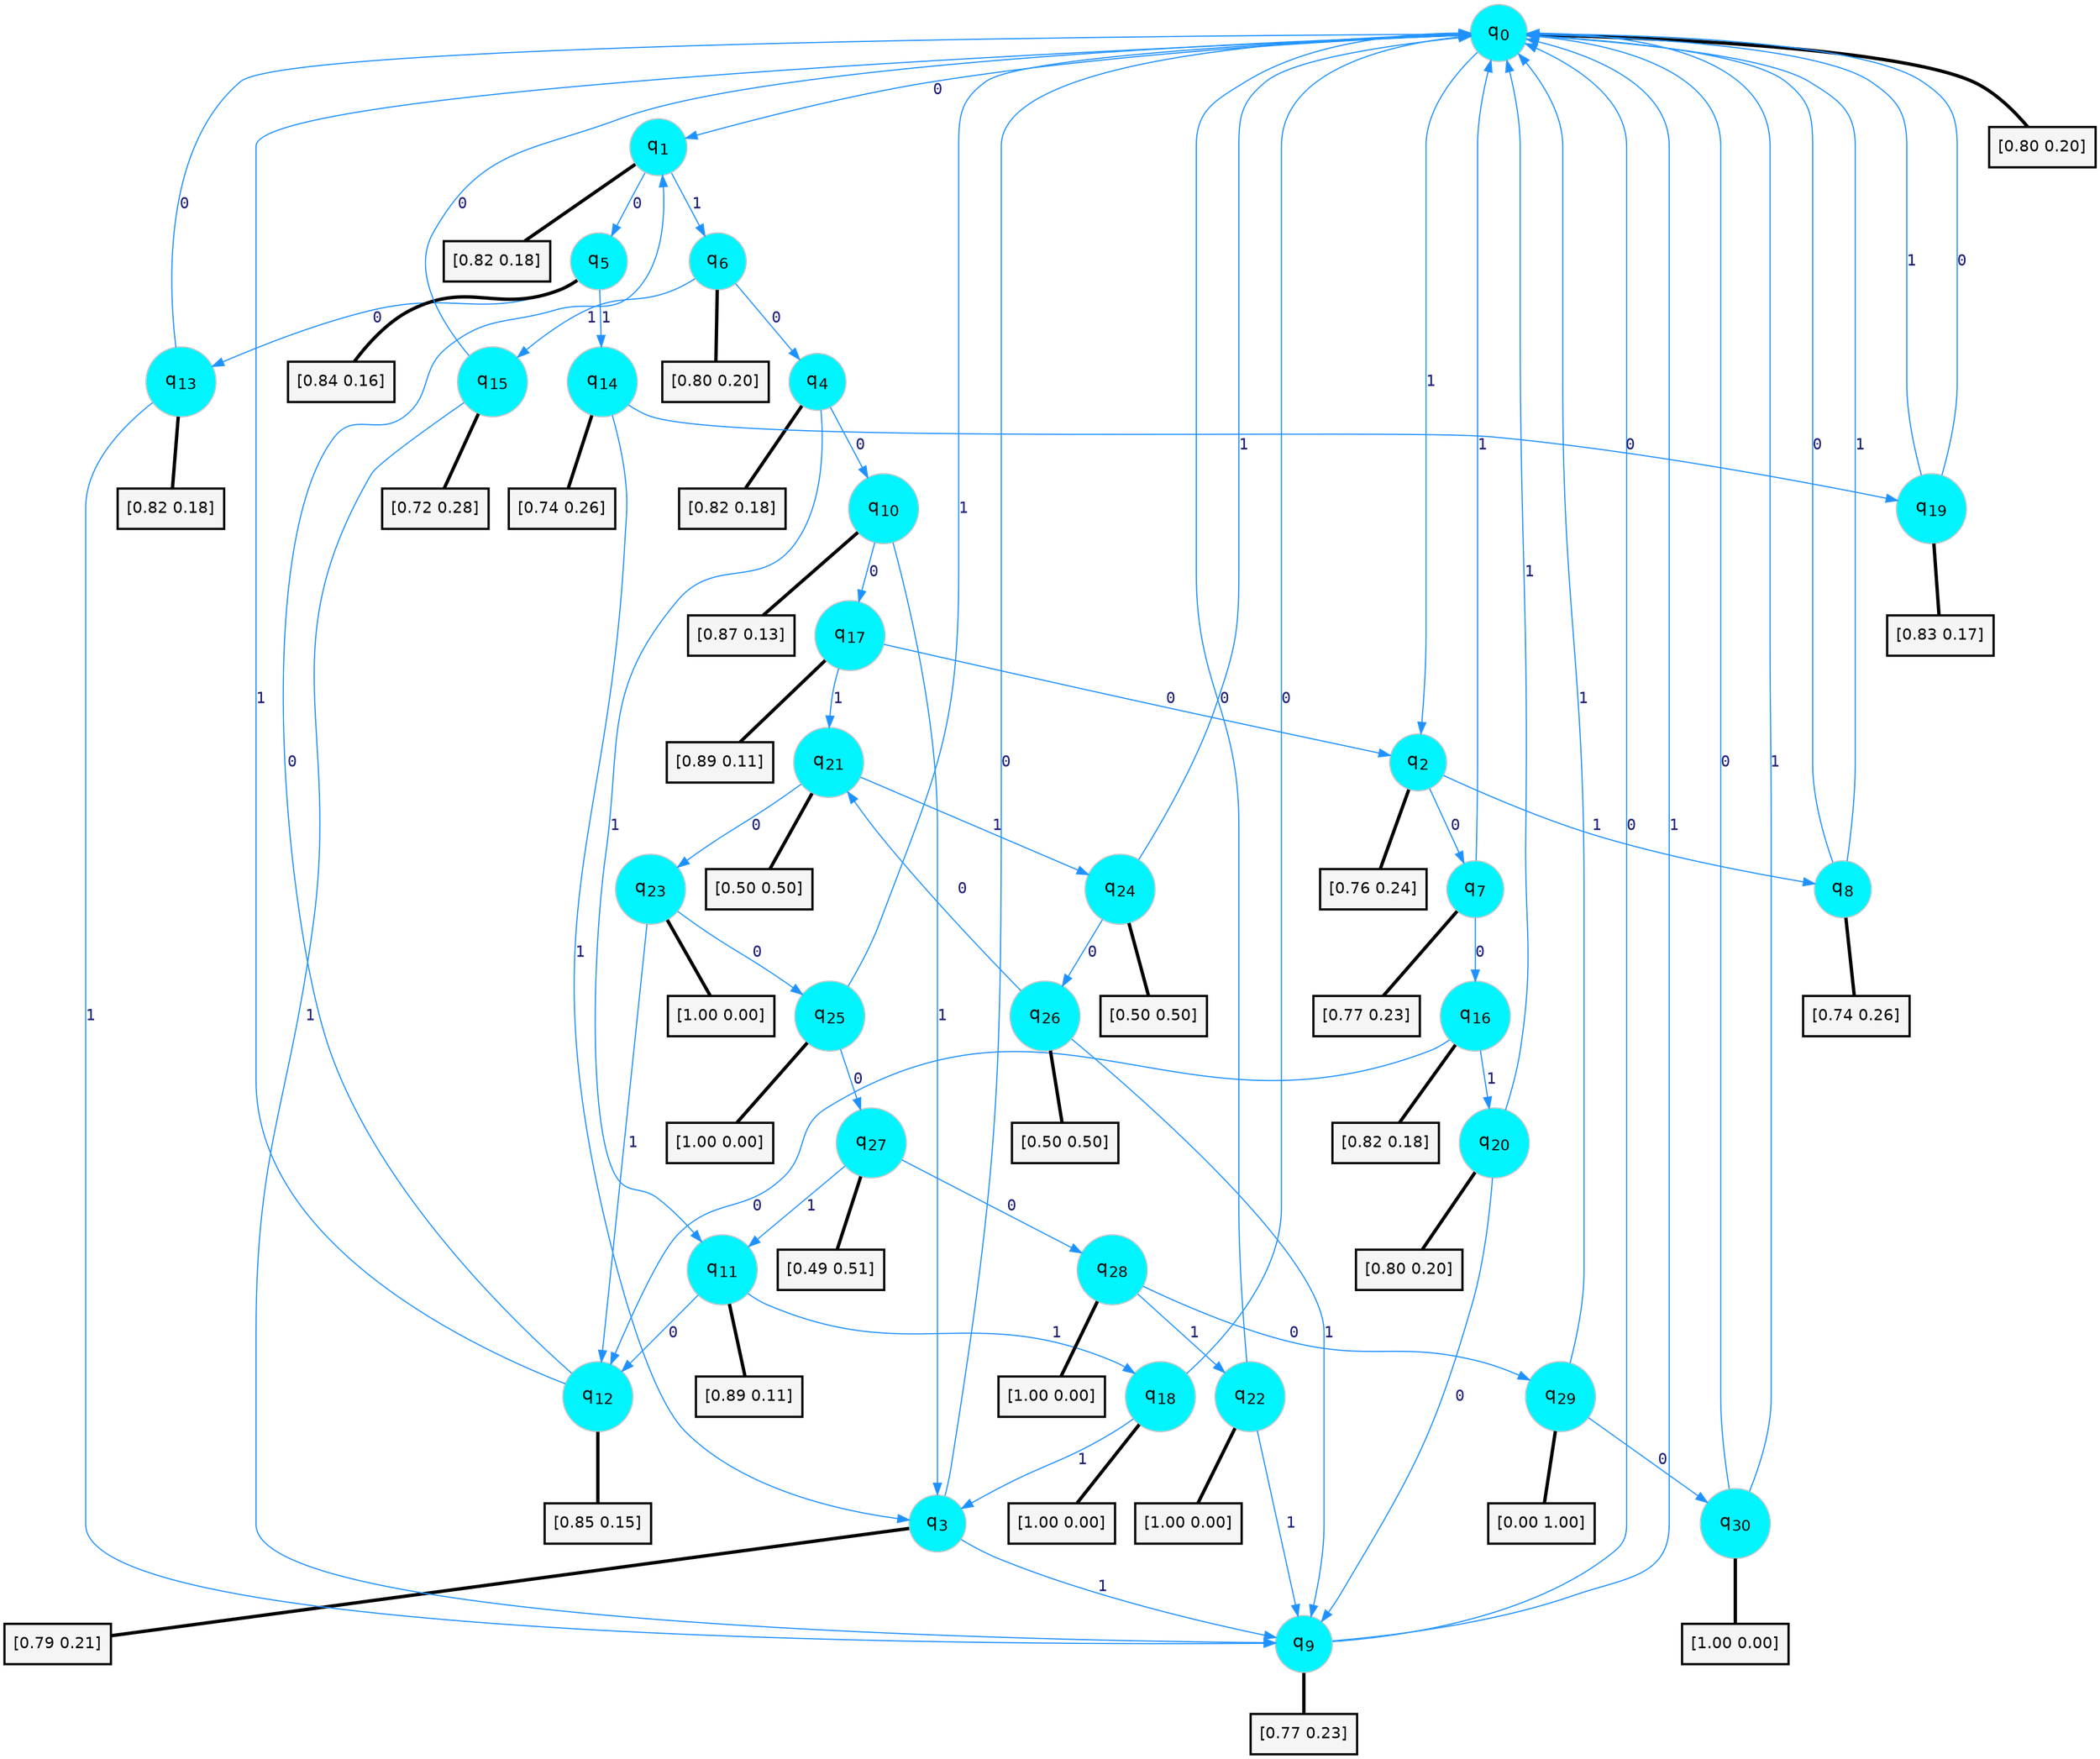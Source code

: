 digraph G {
graph [
bgcolor=transparent, dpi=300, rankdir=TD, size="40,25"];
node [
color=gray, fillcolor=turquoise1, fontcolor=black, fontname=Helvetica, fontsize=16, fontweight=bold, shape=circle, style=filled];
edge [
arrowsize=1, color=dodgerblue1, fontcolor=midnightblue, fontname=courier, fontweight=bold, penwidth=1, style=solid, weight=20];
0[label=<q<SUB>0</SUB>>];
1[label=<q<SUB>1</SUB>>];
2[label=<q<SUB>2</SUB>>];
3[label=<q<SUB>3</SUB>>];
4[label=<q<SUB>4</SUB>>];
5[label=<q<SUB>5</SUB>>];
6[label=<q<SUB>6</SUB>>];
7[label=<q<SUB>7</SUB>>];
8[label=<q<SUB>8</SUB>>];
9[label=<q<SUB>9</SUB>>];
10[label=<q<SUB>10</SUB>>];
11[label=<q<SUB>11</SUB>>];
12[label=<q<SUB>12</SUB>>];
13[label=<q<SUB>13</SUB>>];
14[label=<q<SUB>14</SUB>>];
15[label=<q<SUB>15</SUB>>];
16[label=<q<SUB>16</SUB>>];
17[label=<q<SUB>17</SUB>>];
18[label=<q<SUB>18</SUB>>];
19[label=<q<SUB>19</SUB>>];
20[label=<q<SUB>20</SUB>>];
21[label=<q<SUB>21</SUB>>];
22[label=<q<SUB>22</SUB>>];
23[label=<q<SUB>23</SUB>>];
24[label=<q<SUB>24</SUB>>];
25[label=<q<SUB>25</SUB>>];
26[label=<q<SUB>26</SUB>>];
27[label=<q<SUB>27</SUB>>];
28[label=<q<SUB>28</SUB>>];
29[label=<q<SUB>29</SUB>>];
30[label=<q<SUB>30</SUB>>];
31[label="[0.80 0.20]", shape=box,fontcolor=black, fontname=Helvetica, fontsize=14, penwidth=2, fillcolor=whitesmoke,color=black];
32[label="[0.82 0.18]", shape=box,fontcolor=black, fontname=Helvetica, fontsize=14, penwidth=2, fillcolor=whitesmoke,color=black];
33[label="[0.76 0.24]", shape=box,fontcolor=black, fontname=Helvetica, fontsize=14, penwidth=2, fillcolor=whitesmoke,color=black];
34[label="[0.79 0.21]", shape=box,fontcolor=black, fontname=Helvetica, fontsize=14, penwidth=2, fillcolor=whitesmoke,color=black];
35[label="[0.82 0.18]", shape=box,fontcolor=black, fontname=Helvetica, fontsize=14, penwidth=2, fillcolor=whitesmoke,color=black];
36[label="[0.84 0.16]", shape=box,fontcolor=black, fontname=Helvetica, fontsize=14, penwidth=2, fillcolor=whitesmoke,color=black];
37[label="[0.80 0.20]", shape=box,fontcolor=black, fontname=Helvetica, fontsize=14, penwidth=2, fillcolor=whitesmoke,color=black];
38[label="[0.77 0.23]", shape=box,fontcolor=black, fontname=Helvetica, fontsize=14, penwidth=2, fillcolor=whitesmoke,color=black];
39[label="[0.74 0.26]", shape=box,fontcolor=black, fontname=Helvetica, fontsize=14, penwidth=2, fillcolor=whitesmoke,color=black];
40[label="[0.77 0.23]", shape=box,fontcolor=black, fontname=Helvetica, fontsize=14, penwidth=2, fillcolor=whitesmoke,color=black];
41[label="[0.87 0.13]", shape=box,fontcolor=black, fontname=Helvetica, fontsize=14, penwidth=2, fillcolor=whitesmoke,color=black];
42[label="[0.89 0.11]", shape=box,fontcolor=black, fontname=Helvetica, fontsize=14, penwidth=2, fillcolor=whitesmoke,color=black];
43[label="[0.85 0.15]", shape=box,fontcolor=black, fontname=Helvetica, fontsize=14, penwidth=2, fillcolor=whitesmoke,color=black];
44[label="[0.82 0.18]", shape=box,fontcolor=black, fontname=Helvetica, fontsize=14, penwidth=2, fillcolor=whitesmoke,color=black];
45[label="[0.74 0.26]", shape=box,fontcolor=black, fontname=Helvetica, fontsize=14, penwidth=2, fillcolor=whitesmoke,color=black];
46[label="[0.72 0.28]", shape=box,fontcolor=black, fontname=Helvetica, fontsize=14, penwidth=2, fillcolor=whitesmoke,color=black];
47[label="[0.82 0.18]", shape=box,fontcolor=black, fontname=Helvetica, fontsize=14, penwidth=2, fillcolor=whitesmoke,color=black];
48[label="[0.89 0.11]", shape=box,fontcolor=black, fontname=Helvetica, fontsize=14, penwidth=2, fillcolor=whitesmoke,color=black];
49[label="[1.00 0.00]", shape=box,fontcolor=black, fontname=Helvetica, fontsize=14, penwidth=2, fillcolor=whitesmoke,color=black];
50[label="[0.83 0.17]", shape=box,fontcolor=black, fontname=Helvetica, fontsize=14, penwidth=2, fillcolor=whitesmoke,color=black];
51[label="[0.80 0.20]", shape=box,fontcolor=black, fontname=Helvetica, fontsize=14, penwidth=2, fillcolor=whitesmoke,color=black];
52[label="[0.50 0.50]", shape=box,fontcolor=black, fontname=Helvetica, fontsize=14, penwidth=2, fillcolor=whitesmoke,color=black];
53[label="[1.00 0.00]", shape=box,fontcolor=black, fontname=Helvetica, fontsize=14, penwidth=2, fillcolor=whitesmoke,color=black];
54[label="[1.00 0.00]", shape=box,fontcolor=black, fontname=Helvetica, fontsize=14, penwidth=2, fillcolor=whitesmoke,color=black];
55[label="[0.50 0.50]", shape=box,fontcolor=black, fontname=Helvetica, fontsize=14, penwidth=2, fillcolor=whitesmoke,color=black];
56[label="[1.00 0.00]", shape=box,fontcolor=black, fontname=Helvetica, fontsize=14, penwidth=2, fillcolor=whitesmoke,color=black];
57[label="[0.50 0.50]", shape=box,fontcolor=black, fontname=Helvetica, fontsize=14, penwidth=2, fillcolor=whitesmoke,color=black];
58[label="[0.49 0.51]", shape=box,fontcolor=black, fontname=Helvetica, fontsize=14, penwidth=2, fillcolor=whitesmoke,color=black];
59[label="[1.00 0.00]", shape=box,fontcolor=black, fontname=Helvetica, fontsize=14, penwidth=2, fillcolor=whitesmoke,color=black];
60[label="[0.00 1.00]", shape=box,fontcolor=black, fontname=Helvetica, fontsize=14, penwidth=2, fillcolor=whitesmoke,color=black];
61[label="[1.00 0.00]", shape=box,fontcolor=black, fontname=Helvetica, fontsize=14, penwidth=2, fillcolor=whitesmoke,color=black];
0->1 [label=0];
0->2 [label=1];
0->31 [arrowhead=none, penwidth=3,color=black];
1->5 [label=0];
1->6 [label=1];
1->32 [arrowhead=none, penwidth=3,color=black];
2->7 [label=0];
2->8 [label=1];
2->33 [arrowhead=none, penwidth=3,color=black];
3->0 [label=0];
3->9 [label=1];
3->34 [arrowhead=none, penwidth=3,color=black];
4->10 [label=0];
4->11 [label=1];
4->35 [arrowhead=none, penwidth=3,color=black];
5->13 [label=0];
5->14 [label=1];
5->36 [arrowhead=none, penwidth=3,color=black];
6->4 [label=0];
6->15 [label=1];
6->37 [arrowhead=none, penwidth=3,color=black];
7->16 [label=0];
7->0 [label=1];
7->38 [arrowhead=none, penwidth=3,color=black];
8->0 [label=0];
8->0 [label=1];
8->39 [arrowhead=none, penwidth=3,color=black];
9->0 [label=0];
9->0 [label=1];
9->40 [arrowhead=none, penwidth=3,color=black];
10->17 [label=0];
10->3 [label=1];
10->41 [arrowhead=none, penwidth=3,color=black];
11->12 [label=0];
11->18 [label=1];
11->42 [arrowhead=none, penwidth=3,color=black];
12->1 [label=0];
12->0 [label=1];
12->43 [arrowhead=none, penwidth=3,color=black];
13->0 [label=0];
13->9 [label=1];
13->44 [arrowhead=none, penwidth=3,color=black];
14->19 [label=0];
14->3 [label=1];
14->45 [arrowhead=none, penwidth=3,color=black];
15->0 [label=0];
15->9 [label=1];
15->46 [arrowhead=none, penwidth=3,color=black];
16->12 [label=0];
16->20 [label=1];
16->47 [arrowhead=none, penwidth=3,color=black];
17->2 [label=0];
17->21 [label=1];
17->48 [arrowhead=none, penwidth=3,color=black];
18->0 [label=0];
18->3 [label=1];
18->49 [arrowhead=none, penwidth=3,color=black];
19->0 [label=0];
19->0 [label=1];
19->50 [arrowhead=none, penwidth=3,color=black];
20->9 [label=0];
20->0 [label=1];
20->51 [arrowhead=none, penwidth=3,color=black];
21->23 [label=0];
21->24 [label=1];
21->52 [arrowhead=none, penwidth=3,color=black];
22->0 [label=0];
22->9 [label=1];
22->53 [arrowhead=none, penwidth=3,color=black];
23->25 [label=0];
23->12 [label=1];
23->54 [arrowhead=none, penwidth=3,color=black];
24->26 [label=0];
24->0 [label=1];
24->55 [arrowhead=none, penwidth=3,color=black];
25->27 [label=0];
25->0 [label=1];
25->56 [arrowhead=none, penwidth=3,color=black];
26->21 [label=0];
26->9 [label=1];
26->57 [arrowhead=none, penwidth=3,color=black];
27->28 [label=0];
27->11 [label=1];
27->58 [arrowhead=none, penwidth=3,color=black];
28->29 [label=0];
28->22 [label=1];
28->59 [arrowhead=none, penwidth=3,color=black];
29->30 [label=0];
29->0 [label=1];
29->60 [arrowhead=none, penwidth=3,color=black];
30->0 [label=0];
30->0 [label=1];
30->61 [arrowhead=none, penwidth=3,color=black];
}
